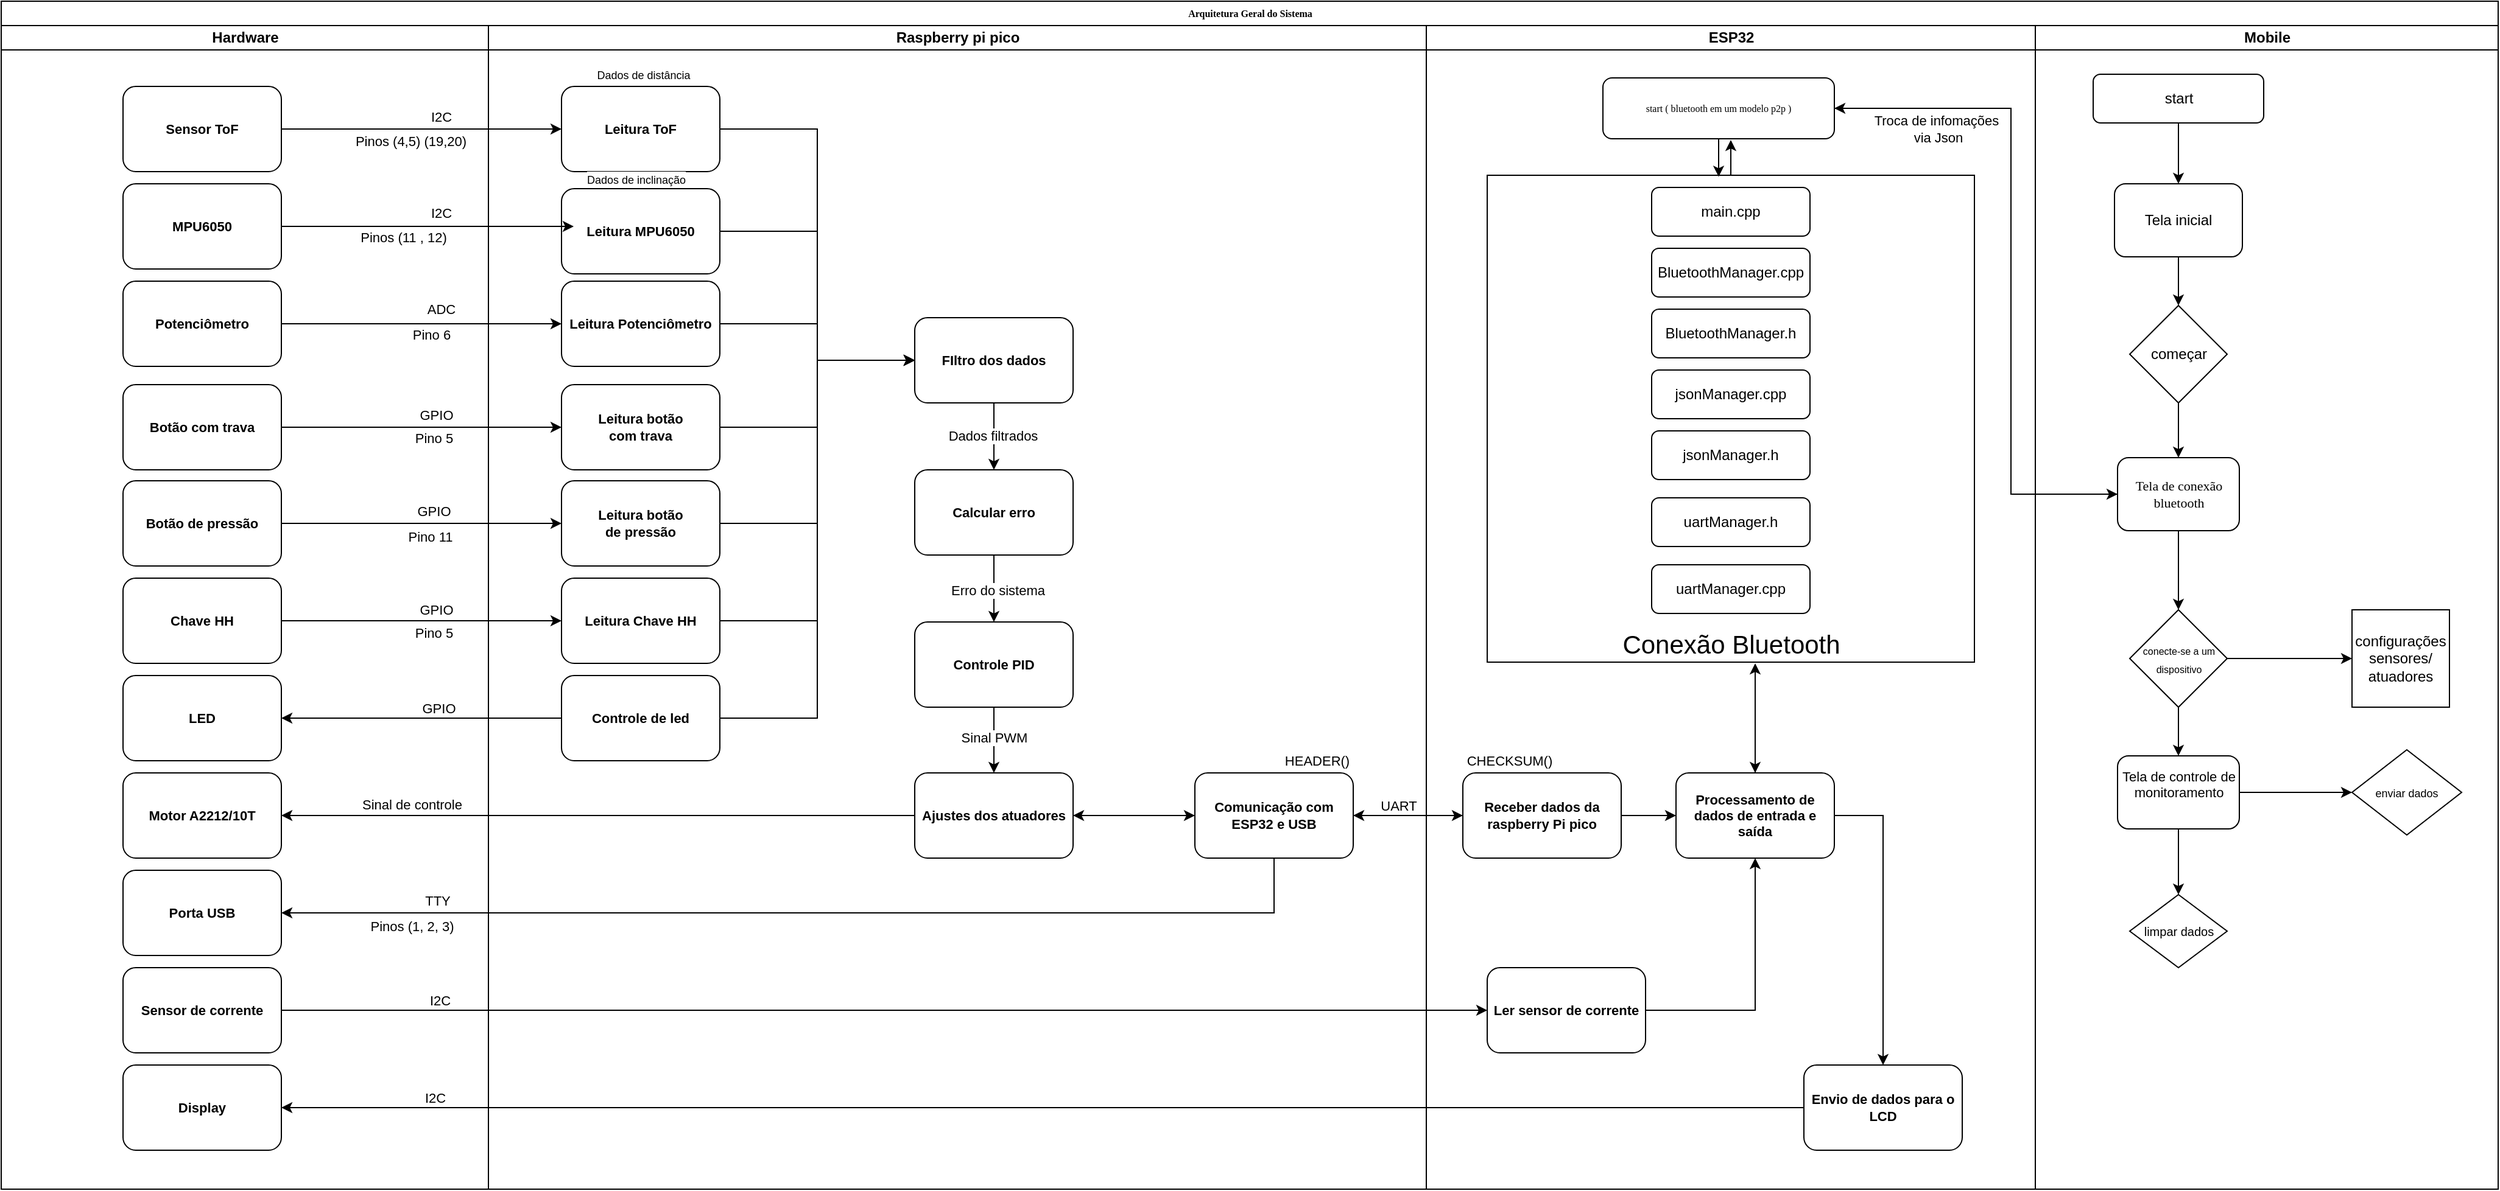 <mxfile version="26.0.3">
  <diagram name="Page-1" id="74e2e168-ea6b-b213-b513-2b3c1d86103e">
    <mxGraphModel dx="926" dy="465" grid="1" gridSize="10" guides="1" tooltips="1" connect="1" arrows="1" fold="1" page="1" pageScale="1" pageWidth="1100" pageHeight="850" background="none" math="0" shadow="0">
      <root>
        <mxCell id="0" />
        <mxCell id="1" parent="0" />
        <mxCell id="77e6c97f196da883-1" value="Arquitetura Geral do Sistema" style="swimlane;html=1;childLayout=stackLayout;startSize=20;rounded=0;shadow=0;labelBackgroundColor=none;strokeWidth=1;fontFamily=Verdana;fontSize=8;align=center;" parent="1" vertex="1">
          <mxGeometry x="130" y="10" width="2050" height="976" as="geometry" />
        </mxCell>
        <mxCell id="77e6c97f196da883-2" value="Hardware" style="swimlane;html=1;startSize=20;" parent="77e6c97f196da883-1" vertex="1">
          <mxGeometry y="20" width="400" height="956" as="geometry" />
        </mxCell>
        <mxCell id="rd5grbxoa9VTAp5XgY99-46" style="edgeStyle=orthogonalEdgeStyle;rounded=0;orthogonalLoop=1;jettySize=auto;html=1;entryX=0.5;entryY=0;entryDx=0;entryDy=0;" parent="77e6c97f196da883-2" source="rd5grbxoa9VTAp5XgY99-48" target="rd5grbxoa9VTAp5XgY99-51" edge="1">
          <mxGeometry relative="1" as="geometry" />
        </mxCell>
        <mxCell id="rd5grbxoa9VTAp5XgY99-47" value="Dados filtrados" style="edgeLabel;html=1;align=center;verticalAlign=middle;resizable=0;points=[];" parent="rd5grbxoa9VTAp5XgY99-46" vertex="1" connectable="0">
          <mxGeometry x="-0.018" y="-1" relative="1" as="geometry">
            <mxPoint as="offset" />
          </mxGeometry>
        </mxCell>
        <mxCell id="rd5grbxoa9VTAp5XgY99-48" value="&lt;b&gt;&lt;font face=&quot;Helvetica&quot; style=&quot;font-size: 11px;&quot;&gt;FIltro dos dados&lt;/font&gt;&lt;/b&gt;" style="rounded=1;whiteSpace=wrap;html=1;shadow=0;labelBackgroundColor=none;strokeWidth=1;fontFamily=Verdana;fontSize=8;align=center;" parent="77e6c97f196da883-2" vertex="1">
          <mxGeometry x="750" y="240" width="130" height="70" as="geometry" />
        </mxCell>
        <mxCell id="rd5grbxoa9VTAp5XgY99-49" style="edgeStyle=orthogonalEdgeStyle;rounded=0;orthogonalLoop=1;jettySize=auto;html=1;entryX=0.5;entryY=0;entryDx=0;entryDy=0;" parent="77e6c97f196da883-2" source="rd5grbxoa9VTAp5XgY99-51" target="rd5grbxoa9VTAp5XgY99-54" edge="1">
          <mxGeometry relative="1" as="geometry" />
        </mxCell>
        <mxCell id="rd5grbxoa9VTAp5XgY99-50" value="Erro do sistema" style="edgeLabel;html=1;align=center;verticalAlign=middle;resizable=0;points=[];" parent="rd5grbxoa9VTAp5XgY99-49" vertex="1" connectable="0">
          <mxGeometry x="0.042" y="3" relative="1" as="geometry">
            <mxPoint as="offset" />
          </mxGeometry>
        </mxCell>
        <mxCell id="rd5grbxoa9VTAp5XgY99-51" value="&lt;b&gt;&lt;font face=&quot;Helvetica&quot; style=&quot;font-size: 11px;&quot;&gt;Calcular erro&lt;/font&gt;&lt;/b&gt;" style="rounded=1;whiteSpace=wrap;html=1;shadow=0;labelBackgroundColor=none;strokeWidth=1;fontFamily=Verdana;fontSize=8;align=center;" parent="77e6c97f196da883-2" vertex="1">
          <mxGeometry x="750" y="365" width="130" height="70" as="geometry" />
        </mxCell>
        <mxCell id="rd5grbxoa9VTAp5XgY99-54" value="&lt;b&gt;&lt;font face=&quot;Helvetica&quot; style=&quot;font-size: 11px;&quot;&gt;Controle PID&lt;/font&gt;&lt;/b&gt;" style="rounded=1;whiteSpace=wrap;html=1;shadow=0;labelBackgroundColor=none;strokeWidth=1;fontFamily=Verdana;fontSize=8;align=center;" parent="77e6c97f196da883-2" vertex="1">
          <mxGeometry x="750" y="490" width="130" height="70" as="geometry" />
        </mxCell>
        <mxCell id="6l6oKo4YO-N1ud_WSS_a-44" value="&lt;b&gt;&lt;font face=&quot;Helvetica&quot; style=&quot;font-size: 11px;&quot;&gt;Sensor ToF&lt;/font&gt;&lt;/b&gt;" style="rounded=1;whiteSpace=wrap;html=1;shadow=0;labelBackgroundColor=none;strokeWidth=1;fontFamily=Verdana;fontSize=8;align=center;" vertex="1" parent="77e6c97f196da883-2">
          <mxGeometry x="100" y="50" width="130" height="70" as="geometry" />
        </mxCell>
        <mxCell id="6l6oKo4YO-N1ud_WSS_a-45" value="&lt;b&gt;&lt;font style=&quot;font-size: 11px;&quot; face=&quot;Helvetica&quot;&gt;MPU6050&lt;/font&gt;&lt;/b&gt;" style="rounded=1;whiteSpace=wrap;html=1;shadow=0;labelBackgroundColor=none;strokeWidth=1;fontFamily=Verdana;fontSize=8;align=center;" vertex="1" parent="77e6c97f196da883-2">
          <mxGeometry x="100" y="130" width="130" height="70" as="geometry" />
        </mxCell>
        <mxCell id="6l6oKo4YO-N1ud_WSS_a-46" value="&lt;b&gt;&lt;font style=&quot;font-size: 11px;&quot; face=&quot;Helvetica&quot;&gt;Potenciômetro&lt;/font&gt;&lt;/b&gt;" style="rounded=1;whiteSpace=wrap;html=1;shadow=0;labelBackgroundColor=none;strokeWidth=1;fontFamily=Verdana;fontSize=8;align=center;" vertex="1" parent="77e6c97f196da883-2">
          <mxGeometry x="100" y="210" width="130" height="70" as="geometry" />
        </mxCell>
        <mxCell id="6l6oKo4YO-N1ud_WSS_a-47" value="&lt;b&gt;&lt;font style=&quot;font-size: 11px;&quot; face=&quot;Helvetica&quot;&gt;Botão com trava&lt;/font&gt;&lt;/b&gt;" style="rounded=1;whiteSpace=wrap;html=1;shadow=0;labelBackgroundColor=none;strokeWidth=1;fontFamily=Verdana;fontSize=8;align=center;" vertex="1" parent="77e6c97f196da883-2">
          <mxGeometry x="100" y="295" width="130" height="70" as="geometry" />
        </mxCell>
        <mxCell id="6l6oKo4YO-N1ud_WSS_a-52" value="&lt;b&gt;&lt;font style=&quot;font-size: 11px;&quot; face=&quot;Helvetica&quot;&gt;Botão de pressão&lt;/font&gt;&lt;/b&gt;" style="rounded=1;whiteSpace=wrap;html=1;shadow=0;labelBackgroundColor=none;strokeWidth=1;fontFamily=Verdana;fontSize=8;align=center;" vertex="1" parent="77e6c97f196da883-2">
          <mxGeometry x="100" y="374" width="130" height="70" as="geometry" />
        </mxCell>
        <mxCell id="6l6oKo4YO-N1ud_WSS_a-53" value="&lt;b&gt;&lt;font style=&quot;font-size: 11px;&quot; face=&quot;Helvetica&quot;&gt;Chave HH&lt;/font&gt;&lt;/b&gt;" style="rounded=1;whiteSpace=wrap;html=1;shadow=0;labelBackgroundColor=none;strokeWidth=1;fontFamily=Verdana;fontSize=8;align=center;" vertex="1" parent="77e6c97f196da883-2">
          <mxGeometry x="100" y="454" width="130" height="70" as="geometry" />
        </mxCell>
        <mxCell id="6l6oKo4YO-N1ud_WSS_a-80" value="&lt;b&gt;&lt;font style=&quot;font-size: 11px;&quot; face=&quot;Helvetica&quot;&gt;LED&lt;/font&gt;&lt;/b&gt;" style="rounded=1;whiteSpace=wrap;html=1;shadow=0;labelBackgroundColor=none;strokeWidth=1;fontFamily=Verdana;fontSize=8;align=center;" vertex="1" parent="77e6c97f196da883-2">
          <mxGeometry x="100" y="534" width="130" height="70" as="geometry" />
        </mxCell>
        <mxCell id="6l6oKo4YO-N1ud_WSS_a-83" value="&lt;b&gt;&lt;font style=&quot;font-size: 11px;&quot; face=&quot;Helvetica&quot;&gt;Porta USB&lt;/font&gt;&lt;/b&gt;" style="rounded=1;whiteSpace=wrap;html=1;shadow=0;labelBackgroundColor=none;strokeWidth=1;fontFamily=Verdana;fontSize=8;align=center;" vertex="1" parent="77e6c97f196da883-2">
          <mxGeometry x="100" y="694" width="130" height="70" as="geometry" />
        </mxCell>
        <mxCell id="6l6oKo4YO-N1ud_WSS_a-84" value="&lt;b&gt;&lt;font style=&quot;font-size: 11px;&quot; face=&quot;Helvetica&quot;&gt;Motor A2212/10T&lt;/font&gt;&lt;/b&gt;" style="rounded=1;whiteSpace=wrap;html=1;shadow=0;labelBackgroundColor=none;strokeWidth=1;fontFamily=Verdana;fontSize=8;align=center;" vertex="1" parent="77e6c97f196da883-2">
          <mxGeometry x="100" y="614" width="130" height="70" as="geometry" />
        </mxCell>
        <mxCell id="6l6oKo4YO-N1ud_WSS_a-99" value="Pinos (11 , 12)" style="edgeLabel;html=1;align=center;verticalAlign=middle;resizable=0;points=[];" vertex="1" connectable="0" parent="77e6c97f196da883-2">
          <mxGeometry x="330" y="174" as="geometry" />
        </mxCell>
        <mxCell id="6l6oKo4YO-N1ud_WSS_a-100" value="Pino 6" style="edgeLabel;html=1;align=center;verticalAlign=middle;resizable=0;points=[];" vertex="1" connectable="0" parent="77e6c97f196da883-2">
          <mxGeometry x="353" y="254" as="geometry" />
        </mxCell>
        <mxCell id="6l6oKo4YO-N1ud_WSS_a-101" value="Pino 5" style="edgeLabel;html=1;align=center;verticalAlign=middle;resizable=0;points=[];" vertex="1" connectable="0" parent="77e6c97f196da883-2">
          <mxGeometry x="355" y="339" as="geometry" />
        </mxCell>
        <mxCell id="6l6oKo4YO-N1ud_WSS_a-104" value="GPIO" style="edgeLabel;html=1;align=center;verticalAlign=middle;resizable=0;points=[];" vertex="1" connectable="0" parent="77e6c97f196da883-2">
          <mxGeometry x="355" y="399" as="geometry" />
        </mxCell>
        <mxCell id="6l6oKo4YO-N1ud_WSS_a-105" value="Pino 11" style="edgeLabel;html=1;align=center;verticalAlign=middle;resizable=0;points=[];" vertex="1" connectable="0" parent="77e6c97f196da883-2">
          <mxGeometry x="368" y="335" as="geometry">
            <mxPoint x="-16" y="85" as="offset" />
          </mxGeometry>
        </mxCell>
        <mxCell id="6l6oKo4YO-N1ud_WSS_a-119" value="Pino 5" style="edgeLabel;html=1;align=center;verticalAlign=middle;resizable=0;points=[];" vertex="1" connectable="0" parent="77e6c97f196da883-2">
          <mxGeometry x="355" y="498.5" as="geometry" />
        </mxCell>
        <mxCell id="6l6oKo4YO-N1ud_WSS_a-120" value="GPIO" style="edgeLabel;html=1;align=center;verticalAlign=middle;resizable=0;points=[];" vertex="1" connectable="0" parent="77e6c97f196da883-2">
          <mxGeometry x="357" y="479.5" as="geometry" />
        </mxCell>
        <mxCell id="6l6oKo4YO-N1ud_WSS_a-124" value="GPIO" style="edgeLabel;html=1;align=center;verticalAlign=middle;resizable=0;points=[];" vertex="1" connectable="0" parent="77e6c97f196da883-2">
          <mxGeometry x="380" y="480" as="geometry">
            <mxPoint x="-21" y="81" as="offset" />
          </mxGeometry>
        </mxCell>
        <mxCell id="6l6oKo4YO-N1ud_WSS_a-136" value="Pinos (1, 2, 3)" style="edgeLabel;html=1;align=center;verticalAlign=middle;resizable=0;points=[];" vertex="1" connectable="0" parent="77e6c97f196da883-2">
          <mxGeometry x="337" y="740" as="geometry" />
        </mxCell>
        <mxCell id="6l6oKo4YO-N1ud_WSS_a-81" value="&lt;b&gt;&lt;font style=&quot;font-size: 11px;&quot; face=&quot;Helvetica&quot;&gt;Display&lt;/font&gt;&lt;/b&gt;" style="rounded=1;whiteSpace=wrap;html=1;shadow=0;labelBackgroundColor=none;strokeWidth=1;fontFamily=Verdana;fontSize=8;align=center;" vertex="1" parent="77e6c97f196da883-2">
          <mxGeometry x="100" y="854" width="130" height="70" as="geometry" />
        </mxCell>
        <mxCell id="6l6oKo4YO-N1ud_WSS_a-82" value="&lt;b&gt;&lt;font style=&quot;font-size: 11px;&quot; face=&quot;Helvetica&quot;&gt;Sensor de corrente&lt;/font&gt;&lt;/b&gt;" style="rounded=1;whiteSpace=wrap;html=1;shadow=0;labelBackgroundColor=none;strokeWidth=1;fontFamily=Verdana;fontSize=8;align=center;" vertex="1" parent="77e6c97f196da883-2">
          <mxGeometry x="100" y="774" width="130" height="70" as="geometry" />
        </mxCell>
        <mxCell id="77e6c97f196da883-3" value="Raspberry pi pico" style="swimlane;html=1;startSize=20;" parent="77e6c97f196da883-1" vertex="1">
          <mxGeometry x="400" y="20" width="770" height="956" as="geometry" />
        </mxCell>
        <mxCell id="rd5grbxoa9VTAp5XgY99-72" value="&lt;b&gt;&lt;font face=&quot;Helvetica&quot; style=&quot;font-size: 11px;&quot;&gt;Leitura Potenciômetro&lt;/font&gt;&lt;/b&gt;" style="rounded=1;whiteSpace=wrap;html=1;shadow=0;labelBackgroundColor=none;strokeWidth=1;fontFamily=Verdana;fontSize=8;align=center;" parent="77e6c97f196da883-3" vertex="1">
          <mxGeometry x="60" y="210" width="130" height="70" as="geometry" />
        </mxCell>
        <mxCell id="rd5grbxoa9VTAp5XgY99-70" value="&lt;b&gt;&lt;font face=&quot;Helvetica&quot; style=&quot;font-size: 11px;&quot;&gt;Leitura MPU6050&lt;/font&gt;&lt;/b&gt;" style="rounded=1;whiteSpace=wrap;html=1;shadow=0;labelBackgroundColor=none;strokeWidth=1;fontFamily=Verdana;fontSize=8;align=center;" parent="77e6c97f196da883-3" vertex="1">
          <mxGeometry x="60" y="134" width="130" height="70" as="geometry" />
        </mxCell>
        <mxCell id="rd5grbxoa9VTAp5XgY99-68" value="&lt;b&gt;&lt;font face=&quot;Helvetica&quot; style=&quot;font-size: 11px;&quot;&gt;Leitura ToF&lt;/font&gt;&lt;/b&gt;" style="rounded=1;whiteSpace=wrap;html=1;shadow=0;labelBackgroundColor=none;strokeWidth=1;fontFamily=Verdana;fontSize=8;align=center;" parent="77e6c97f196da883-3" vertex="1">
          <mxGeometry x="60" y="50" width="130" height="70" as="geometry" />
        </mxCell>
        <mxCell id="rd5grbxoa9VTAp5XgY99-83" value="&lt;font style=&quot;font-size: 9px;&quot;&gt;Dados de inclinação&lt;/font&gt;" style="edgeLabel;html=1;align=center;verticalAlign=middle;resizable=0;points=[];" parent="77e6c97f196da883-3" vertex="1" connectable="0">
          <mxGeometry x="134.998" y="28.0" as="geometry">
            <mxPoint x="-14" y="98" as="offset" />
          </mxGeometry>
        </mxCell>
        <mxCell id="6l6oKo4YO-N1ud_WSS_a-89" style="edgeStyle=orthogonalEdgeStyle;rounded=0;orthogonalLoop=1;jettySize=auto;html=1;entryX=0;entryY=0.5;entryDx=0;entryDy=0;" edge="1" parent="77e6c97f196da883-3" source="rd5grbxoa9VTAp5XgY99-58" target="rd5grbxoa9VTAp5XgY99-61">
          <mxGeometry relative="1" as="geometry" />
        </mxCell>
        <mxCell id="rd5grbxoa9VTAp5XgY99-58" value="&lt;b&gt;&lt;font face=&quot;Helvetica&quot; style=&quot;font-size: 11px;&quot;&gt;Ajustes dos atuadores&lt;/font&gt;&lt;/b&gt;" style="rounded=1;whiteSpace=wrap;html=1;shadow=0;labelBackgroundColor=none;strokeWidth=1;fontFamily=Verdana;fontSize=8;align=center;" parent="77e6c97f196da883-3" vertex="1">
          <mxGeometry x="350" y="614" width="130" height="70" as="geometry" />
        </mxCell>
        <mxCell id="6l6oKo4YO-N1ud_WSS_a-90" style="edgeStyle=orthogonalEdgeStyle;rounded=0;orthogonalLoop=1;jettySize=auto;html=1;exitX=0;exitY=0.5;exitDx=0;exitDy=0;entryX=1;entryY=0.5;entryDx=0;entryDy=0;" edge="1" parent="77e6c97f196da883-3" source="rd5grbxoa9VTAp5XgY99-61" target="rd5grbxoa9VTAp5XgY99-58">
          <mxGeometry relative="1" as="geometry" />
        </mxCell>
        <mxCell id="rd5grbxoa9VTAp5XgY99-61" value="&lt;b&gt;&lt;font face=&quot;Helvetica&quot; style=&quot;font-size: 11px;&quot;&gt;Comunicação com ESP32 e USB&lt;/font&gt;&lt;/b&gt;" style="rounded=1;whiteSpace=wrap;html=1;shadow=0;labelBackgroundColor=none;strokeWidth=1;fontFamily=Verdana;fontSize=8;align=center;" parent="77e6c97f196da883-3" vertex="1">
          <mxGeometry x="580" y="614" width="130" height="70" as="geometry" />
        </mxCell>
        <mxCell id="6l6oKo4YO-N1ud_WSS_a-94" value="&lt;b&gt;&lt;font face=&quot;Helvetica&quot; style=&quot;font-size: 11px;&quot;&gt;Leitura botão&lt;/font&gt;&lt;/b&gt;&lt;div&gt;&lt;b&gt;&lt;font face=&quot;Helvetica&quot; style=&quot;font-size: 11px;&quot;&gt;com trava&lt;/font&gt;&lt;/b&gt;&lt;/div&gt;" style="rounded=1;whiteSpace=wrap;html=1;shadow=0;labelBackgroundColor=none;strokeWidth=1;fontFamily=Verdana;fontSize=8;align=center;" vertex="1" parent="77e6c97f196da883-3">
          <mxGeometry x="60" y="295" width="130" height="70" as="geometry" />
        </mxCell>
        <mxCell id="6l6oKo4YO-N1ud_WSS_a-102" value="&lt;b&gt;&lt;font face=&quot;Helvetica&quot; style=&quot;font-size: 11px;&quot;&gt;Leitura botão&lt;/font&gt;&lt;/b&gt;&lt;div&gt;&lt;font face=&quot;Helvetica&quot;&gt;&lt;span style=&quot;font-size: 11px;&quot;&gt;&lt;b&gt;de pressão&lt;/b&gt;&lt;/span&gt;&lt;/font&gt;&lt;/div&gt;" style="rounded=1;whiteSpace=wrap;html=1;shadow=0;labelBackgroundColor=none;strokeWidth=1;fontFamily=Verdana;fontSize=8;align=center;" vertex="1" parent="77e6c97f196da883-3">
          <mxGeometry x="60" y="374" width="130" height="70" as="geometry" />
        </mxCell>
        <mxCell id="6l6oKo4YO-N1ud_WSS_a-117" value="&lt;b&gt;&lt;font face=&quot;Helvetica&quot; style=&quot;font-size: 11px;&quot;&gt;Leitura Chave HH&lt;/font&gt;&lt;/b&gt;" style="rounded=1;whiteSpace=wrap;html=1;shadow=0;labelBackgroundColor=none;strokeWidth=1;fontFamily=Verdana;fontSize=8;align=center;" vertex="1" parent="77e6c97f196da883-3">
          <mxGeometry x="60" y="454" width="130" height="70" as="geometry" />
        </mxCell>
        <mxCell id="6l6oKo4YO-N1ud_WSS_a-121" value="&lt;font face=&quot;Helvetica&quot;&gt;&lt;span style=&quot;font-size: 11px;&quot;&gt;&lt;b&gt;Controle de led&lt;/b&gt;&lt;/span&gt;&lt;/font&gt;" style="rounded=1;whiteSpace=wrap;html=1;shadow=0;labelBackgroundColor=none;strokeWidth=1;fontFamily=Verdana;fontSize=8;align=center;" vertex="1" parent="77e6c97f196da883-3">
          <mxGeometry x="60" y="534" width="130" height="70" as="geometry" />
        </mxCell>
        <mxCell id="6l6oKo4YO-N1ud_WSS_a-165" value="HEADER()" style="edgeLabel;html=1;align=center;verticalAlign=middle;resizable=0;points=[];" vertex="1" connectable="0" parent="77e6c97f196da883-3">
          <mxGeometry x="679.996" y="604" as="geometry" />
        </mxCell>
        <mxCell id="77e6c97f196da883-4" value="ESP32" style="swimlane;html=1;startSize=20;" parent="77e6c97f196da883-1" vertex="1">
          <mxGeometry x="1170" y="20" width="500" height="956" as="geometry" />
        </mxCell>
        <mxCell id="77e6c97f196da883-12" value="start ( bluetooth em um modelo p2p )" style="rounded=1;whiteSpace=wrap;html=1;shadow=0;labelBackgroundColor=none;strokeWidth=1;fontFamily=Verdana;fontSize=8;align=center;" parent="77e6c97f196da883-4" vertex="1">
          <mxGeometry x="145" y="43" width="190" height="50" as="geometry" />
        </mxCell>
        <mxCell id="6l6oKo4YO-N1ud_WSS_a-128" style="edgeStyle=orthogonalEdgeStyle;rounded=0;orthogonalLoop=1;jettySize=auto;html=1;" edge="1" parent="77e6c97f196da883-4" source="EIHCP6Te_2WNtkXNnex2-24">
          <mxGeometry relative="1" as="geometry">
            <mxPoint x="250" y="94" as="targetPoint" />
          </mxGeometry>
        </mxCell>
        <mxCell id="EIHCP6Te_2WNtkXNnex2-24" value="" style="whiteSpace=wrap;html=1;aspect=fixed;" parent="77e6c97f196da883-4" vertex="1">
          <mxGeometry x="50" y="123" width="400" height="400" as="geometry" />
        </mxCell>
        <mxCell id="EIHCP6Te_2WNtkXNnex2-21" value="BluetoothManager.cpp" style="rounded=1;whiteSpace=wrap;html=1;" parent="77e6c97f196da883-4" vertex="1">
          <mxGeometry x="185" y="183" width="130" height="40" as="geometry" />
        </mxCell>
        <mxCell id="EIHCP6Te_2WNtkXNnex2-20" value="main.cpp" style="rounded=1;whiteSpace=wrap;html=1;" parent="77e6c97f196da883-4" vertex="1">
          <mxGeometry x="185" y="133" width="130" height="40" as="geometry" />
        </mxCell>
        <mxCell id="EIHCP6Te_2WNtkXNnex2-23" value="BluetoothManager.h" style="rounded=1;whiteSpace=wrap;html=1;" parent="77e6c97f196da883-4" vertex="1">
          <mxGeometry x="185" y="233" width="130" height="40" as="geometry" />
        </mxCell>
        <mxCell id="6l6oKo4YO-N1ud_WSS_a-164" style="edgeStyle=orthogonalEdgeStyle;rounded=0;orthogonalLoop=1;jettySize=auto;html=1;exitX=1;exitY=0.5;exitDx=0;exitDy=0;entryX=0;entryY=0.5;entryDx=0;entryDy=0;" edge="1" parent="77e6c97f196da883-4" source="rd5grbxoa9VTAp5XgY99-209" target="6l6oKo4YO-N1ud_WSS_a-143">
          <mxGeometry relative="1" as="geometry" />
        </mxCell>
        <mxCell id="rd5grbxoa9VTAp5XgY99-209" value="&lt;b&gt;&lt;font face=&quot;Helvetica&quot; style=&quot;font-size: 11px;&quot;&gt;Receber dados da raspberry Pi pico&lt;/font&gt;&lt;/b&gt;" style="rounded=1;whiteSpace=wrap;html=1;shadow=0;labelBackgroundColor=none;strokeWidth=1;fontFamily=Verdana;fontSize=8;align=center;" parent="77e6c97f196da883-4" vertex="1">
          <mxGeometry x="30" y="614" width="130" height="70" as="geometry" />
        </mxCell>
        <mxCell id="nQf5nlVJl8QNq4PaR9QX-1" value="jsonManager.cpp" style="rounded=1;whiteSpace=wrap;html=1;" parent="77e6c97f196da883-4" vertex="1">
          <mxGeometry x="185" y="283" width="130" height="40" as="geometry" />
        </mxCell>
        <mxCell id="nQf5nlVJl8QNq4PaR9QX-3" value="jsonManager.h" style="rounded=1;whiteSpace=wrap;html=1;" parent="77e6c97f196da883-4" vertex="1">
          <mxGeometry x="185" y="333" width="130" height="40" as="geometry" />
        </mxCell>
        <mxCell id="nQf5nlVJl8QNq4PaR9QX-4" value="uartManager.h" style="rounded=1;whiteSpace=wrap;html=1;" parent="77e6c97f196da883-4" vertex="1">
          <mxGeometry x="185" y="388" width="130" height="40" as="geometry" />
        </mxCell>
        <mxCell id="nQf5nlVJl8QNq4PaR9QX-6" value="uartManager.cpp" style="rounded=1;whiteSpace=wrap;html=1;" parent="77e6c97f196da883-4" vertex="1">
          <mxGeometry x="185" y="443" width="130" height="40" as="geometry" />
        </mxCell>
        <mxCell id="6l6oKo4YO-N1ud_WSS_a-148" style="edgeStyle=orthogonalEdgeStyle;rounded=0;orthogonalLoop=1;jettySize=auto;html=1;entryX=0.5;entryY=0;entryDx=0;entryDy=0;" edge="1" parent="77e6c97f196da883-4" source="nQf5nlVJl8QNq4PaR9QX-7" target="6l6oKo4YO-N1ud_WSS_a-143">
          <mxGeometry relative="1" as="geometry">
            <Array as="points">
              <mxPoint x="270" y="554" />
              <mxPoint x="270" y="554" />
            </Array>
          </mxGeometry>
        </mxCell>
        <mxCell id="nQf5nlVJl8QNq4PaR9QX-7" value="&lt;font style=&quot;font-size: 21px;&quot;&gt;Conexão Bluetooth&lt;/font&gt;" style="text;html=1;align=center;verticalAlign=middle;resizable=0;points=[];autosize=1;strokeColor=none;fillColor=none;" parent="77e6c97f196da883-4" vertex="1">
          <mxGeometry x="150" y="488" width="200" height="40" as="geometry" />
        </mxCell>
        <mxCell id="6l6oKo4YO-N1ud_WSS_a-129" style="edgeStyle=orthogonalEdgeStyle;rounded=0;orthogonalLoop=1;jettySize=auto;html=1;entryX=0.475;entryY=0.003;entryDx=0;entryDy=0;entryPerimeter=0;" edge="1" parent="77e6c97f196da883-4" source="77e6c97f196da883-12" target="EIHCP6Te_2WNtkXNnex2-24">
          <mxGeometry relative="1" as="geometry" />
        </mxCell>
        <mxCell id="6l6oKo4YO-N1ud_WSS_a-137" value="&lt;b&gt;&lt;font face=&quot;Helvetica&quot; style=&quot;font-size: 11px;&quot;&gt;Envio de dados para o LCD&lt;/font&gt;&lt;/b&gt;" style="rounded=1;whiteSpace=wrap;html=1;shadow=0;labelBackgroundColor=none;strokeWidth=1;fontFamily=Verdana;fontSize=8;align=center;" vertex="1" parent="77e6c97f196da883-4">
          <mxGeometry x="310" y="854" width="130" height="70" as="geometry" />
        </mxCell>
        <mxCell id="6l6oKo4YO-N1ud_WSS_a-150" style="edgeStyle=orthogonalEdgeStyle;rounded=0;orthogonalLoop=1;jettySize=auto;html=1;entryX=0.5;entryY=1;entryDx=0;entryDy=0;" edge="1" parent="77e6c97f196da883-4" source="6l6oKo4YO-N1ud_WSS_a-138" target="6l6oKo4YO-N1ud_WSS_a-143">
          <mxGeometry relative="1" as="geometry" />
        </mxCell>
        <mxCell id="6l6oKo4YO-N1ud_WSS_a-138" value="&lt;font face=&quot;Helvetica&quot;&gt;&lt;span style=&quot;font-size: 11px;&quot;&gt;&lt;b&gt;Ler sensor de corrente&lt;/b&gt;&lt;/span&gt;&lt;/font&gt;" style="rounded=1;whiteSpace=wrap;html=1;shadow=0;labelBackgroundColor=none;strokeWidth=1;fontFamily=Verdana;fontSize=8;align=center;" vertex="1" parent="77e6c97f196da883-4">
          <mxGeometry x="50" y="774" width="130" height="70" as="geometry" />
        </mxCell>
        <mxCell id="6l6oKo4YO-N1ud_WSS_a-151" style="edgeStyle=orthogonalEdgeStyle;rounded=0;orthogonalLoop=1;jettySize=auto;html=1;entryX=0.5;entryY=0;entryDx=0;entryDy=0;" edge="1" parent="77e6c97f196da883-4" source="6l6oKo4YO-N1ud_WSS_a-143" target="6l6oKo4YO-N1ud_WSS_a-137">
          <mxGeometry relative="1" as="geometry">
            <Array as="points">
              <mxPoint x="375" y="649" />
            </Array>
          </mxGeometry>
        </mxCell>
        <mxCell id="6l6oKo4YO-N1ud_WSS_a-143" value="&lt;b&gt;&lt;font face=&quot;Helvetica&quot; style=&quot;font-size: 11px;&quot;&gt;Processamento de dados de entrada e saída&lt;/font&gt;&lt;/b&gt;" style="rounded=1;whiteSpace=wrap;html=1;shadow=0;labelBackgroundColor=none;strokeWidth=1;fontFamily=Verdana;fontSize=8;align=center;" vertex="1" parent="77e6c97f196da883-4">
          <mxGeometry x="205" y="614" width="130" height="70" as="geometry" />
        </mxCell>
        <mxCell id="6l6oKo4YO-N1ud_WSS_a-149" style="edgeStyle=orthogonalEdgeStyle;rounded=0;orthogonalLoop=1;jettySize=auto;html=1;exitX=0.5;exitY=0;exitDx=0;exitDy=0;" edge="1" parent="77e6c97f196da883-4" source="6l6oKo4YO-N1ud_WSS_a-143">
          <mxGeometry relative="1" as="geometry">
            <mxPoint x="270" y="524" as="targetPoint" />
          </mxGeometry>
        </mxCell>
        <mxCell id="6l6oKo4YO-N1ud_WSS_a-166" value="CHECKSUM()" style="edgeLabel;html=1;align=center;verticalAlign=middle;resizable=0;points=[];" vertex="1" connectable="0" parent="77e6c97f196da883-4">
          <mxGeometry x="67.996" y="604" as="geometry" />
        </mxCell>
        <mxCell id="77e6c97f196da883-5" value="Mobile" style="swimlane;html=1;startSize=20;" parent="77e6c97f196da883-1" vertex="1">
          <mxGeometry x="1670" y="20" width="380" height="956" as="geometry" />
        </mxCell>
        <mxCell id="EIHCP6Te_2WNtkXNnex2-10" style="edgeStyle=orthogonalEdgeStyle;rounded=0;orthogonalLoop=1;jettySize=auto;html=1;" parent="77e6c97f196da883-5" source="77e6c97f196da883-15" target="EIHCP6Te_2WNtkXNnex2-9" edge="1">
          <mxGeometry relative="1" as="geometry" />
        </mxCell>
        <mxCell id="77e6c97f196da883-15" value="Tela de conexão bluetooth" style="rounded=1;whiteSpace=wrap;html=1;shadow=0;labelBackgroundColor=none;strokeWidth=1;fontFamily=Verdana;fontSize=11;align=center;" parent="77e6c97f196da883-5" vertex="1">
          <mxGeometry x="67.5" y="355" width="100" height="60" as="geometry" />
        </mxCell>
        <mxCell id="EIHCP6Te_2WNtkXNnex2-5" style="edgeStyle=orthogonalEdgeStyle;rounded=0;orthogonalLoop=1;jettySize=auto;html=1;" parent="77e6c97f196da883-5" source="Emb8k73_Rz_PT35niENK-1" target="EIHCP6Te_2WNtkXNnex2-3" edge="1">
          <mxGeometry relative="1" as="geometry" />
        </mxCell>
        <mxCell id="Emb8k73_Rz_PT35niENK-1" value="&lt;div&gt;start&lt;/div&gt;" style="rounded=1;whiteSpace=wrap;html=1;" parent="77e6c97f196da883-5" vertex="1">
          <mxGeometry x="47.5" y="40" width="140" height="40" as="geometry" />
        </mxCell>
        <mxCell id="EIHCP6Te_2WNtkXNnex2-17" style="edgeStyle=orthogonalEdgeStyle;rounded=0;orthogonalLoop=1;jettySize=auto;html=1;" parent="77e6c97f196da883-5" source="EIHCP6Te_2WNtkXNnex2-1" target="EIHCP6Te_2WNtkXNnex2-16" edge="1">
          <mxGeometry relative="1" as="geometry" />
        </mxCell>
        <mxCell id="EIHCP6Te_2WNtkXNnex2-18" style="edgeStyle=orthogonalEdgeStyle;rounded=0;orthogonalLoop=1;jettySize=auto;html=1;" parent="77e6c97f196da883-5" source="EIHCP6Te_2WNtkXNnex2-1" target="EIHCP6Te_2WNtkXNnex2-15" edge="1">
          <mxGeometry relative="1" as="geometry" />
        </mxCell>
        <mxCell id="EIHCP6Te_2WNtkXNnex2-1" value="Tela de controle de monitoramento&lt;div&gt;&lt;br&gt;&lt;/div&gt;" style="rounded=1;whiteSpace=wrap;html=1;fontSize=11;" parent="77e6c97f196da883-5" vertex="1">
          <mxGeometry x="67.5" y="600" width="100" height="60" as="geometry" />
        </mxCell>
        <mxCell id="EIHCP6Te_2WNtkXNnex2-7" style="edgeStyle=orthogonalEdgeStyle;rounded=0;orthogonalLoop=1;jettySize=auto;html=1;" parent="77e6c97f196da883-5" source="EIHCP6Te_2WNtkXNnex2-3" target="EIHCP6Te_2WNtkXNnex2-6" edge="1">
          <mxGeometry relative="1" as="geometry" />
        </mxCell>
        <mxCell id="EIHCP6Te_2WNtkXNnex2-3" value="Tela inicial" style="rounded=1;whiteSpace=wrap;html=1;" parent="77e6c97f196da883-5" vertex="1">
          <mxGeometry x="65" y="130" width="105" height="60" as="geometry" />
        </mxCell>
        <mxCell id="EIHCP6Te_2WNtkXNnex2-8" style="edgeStyle=orthogonalEdgeStyle;rounded=0;orthogonalLoop=1;jettySize=auto;html=1;" parent="77e6c97f196da883-5" source="EIHCP6Te_2WNtkXNnex2-6" target="77e6c97f196da883-15" edge="1">
          <mxGeometry relative="1" as="geometry" />
        </mxCell>
        <mxCell id="EIHCP6Te_2WNtkXNnex2-6" value="começar" style="rhombus;whiteSpace=wrap;html=1;" parent="77e6c97f196da883-5" vertex="1">
          <mxGeometry x="77.5" y="230" width="80" height="80" as="geometry" />
        </mxCell>
        <mxCell id="EIHCP6Te_2WNtkXNnex2-11" style="edgeStyle=orthogonalEdgeStyle;rounded=0;orthogonalLoop=1;jettySize=auto;html=1;" parent="77e6c97f196da883-5" source="EIHCP6Te_2WNtkXNnex2-9" target="EIHCP6Te_2WNtkXNnex2-1" edge="1">
          <mxGeometry relative="1" as="geometry" />
        </mxCell>
        <mxCell id="EIHCP6Te_2WNtkXNnex2-14" style="edgeStyle=orthogonalEdgeStyle;rounded=0;orthogonalLoop=1;jettySize=auto;html=1;entryX=0;entryY=0.5;entryDx=0;entryDy=0;" parent="77e6c97f196da883-5" source="EIHCP6Te_2WNtkXNnex2-9" target="EIHCP6Te_2WNtkXNnex2-12" edge="1">
          <mxGeometry relative="1" as="geometry" />
        </mxCell>
        <mxCell id="EIHCP6Te_2WNtkXNnex2-9" value="&lt;font style=&quot;font-size: 8px;&quot;&gt;conecte-se a um dispositivo&lt;/font&gt;" style="rhombus;whiteSpace=wrap;html=1;" parent="77e6c97f196da883-5" vertex="1">
          <mxGeometry x="77.5" y="480" width="80" height="80" as="geometry" />
        </mxCell>
        <mxCell id="EIHCP6Te_2WNtkXNnex2-12" value="configurações&lt;div&gt;sensores/&lt;/div&gt;&lt;div&gt;atuadores&lt;/div&gt;" style="whiteSpace=wrap;html=1;aspect=fixed;" parent="77e6c97f196da883-5" vertex="1">
          <mxGeometry x="260" y="480" width="80" height="80" as="geometry" />
        </mxCell>
        <mxCell id="EIHCP6Te_2WNtkXNnex2-15" value="&lt;font style=&quot;font-size: 9px;&quot;&gt;enviar dados&lt;/font&gt;" style="rhombus;whiteSpace=wrap;html=1;" parent="77e6c97f196da883-5" vertex="1">
          <mxGeometry x="260" y="595" width="90" height="70" as="geometry" />
        </mxCell>
        <mxCell id="EIHCP6Te_2WNtkXNnex2-16" value="&lt;font style=&quot;font-size: 10px;&quot;&gt;limpar dados&lt;/font&gt;" style="rhombus;whiteSpace=wrap;html=1;" parent="77e6c97f196da883-5" vertex="1">
          <mxGeometry x="77.5" y="714" width="80" height="60" as="geometry" />
        </mxCell>
        <mxCell id="rd5grbxoa9VTAp5XgY99-132" style="edgeStyle=orthogonalEdgeStyle;rounded=0;orthogonalLoop=1;jettySize=auto;html=1;entryX=1;entryY=0.5;entryDx=0;entryDy=0;exitX=0;exitY=0.5;exitDx=0;exitDy=0;" parent="77e6c97f196da883-1" source="rd5grbxoa9VTAp5XgY99-58" target="6l6oKo4YO-N1ud_WSS_a-84" edge="1">
          <mxGeometry relative="1" as="geometry">
            <mxPoint x="520" y="725" as="sourcePoint" />
            <mxPoint x="540" y="675" as="targetPoint" />
          </mxGeometry>
        </mxCell>
        <mxCell id="rd5grbxoa9VTAp5XgY99-133" value="Sinal de controle" style="edgeLabel;html=1;align=center;verticalAlign=middle;resizable=0;points=[];" parent="rd5grbxoa9VTAp5XgY99-132" vertex="1" connectable="0">
          <mxGeometry x="0.678" relative="1" as="geometry">
            <mxPoint x="23" y="-9" as="offset" />
          </mxGeometry>
        </mxCell>
        <mxCell id="rd5grbxoa9VTAp5XgY99-71" style="edgeStyle=orthogonalEdgeStyle;rounded=0;orthogonalLoop=1;jettySize=auto;html=1;entryX=0;entryY=0.5;entryDx=0;entryDy=0;" parent="77e6c97f196da883-1" source="rd5grbxoa9VTAp5XgY99-72" target="rd5grbxoa9VTAp5XgY99-48" edge="1">
          <mxGeometry relative="1" as="geometry" />
        </mxCell>
        <mxCell id="rd5grbxoa9VTAp5XgY99-79" style="edgeStyle=orthogonalEdgeStyle;rounded=0;orthogonalLoop=1;jettySize=auto;html=1;entryX=0;entryY=0.5;entryDx=0;entryDy=0;exitX=1;exitY=0.5;exitDx=0;exitDy=0;" parent="77e6c97f196da883-1" source="6l6oKo4YO-N1ud_WSS_a-46" target="rd5grbxoa9VTAp5XgY99-72" edge="1">
          <mxGeometry relative="1" as="geometry">
            <mxPoint x="230" y="345" as="sourcePoint" />
          </mxGeometry>
        </mxCell>
        <mxCell id="rd5grbxoa9VTAp5XgY99-80" value="ADC" style="edgeLabel;html=1;align=center;verticalAlign=middle;resizable=0;points=[];" parent="rd5grbxoa9VTAp5XgY99-79" vertex="1" connectable="0">
          <mxGeometry x="0.273" y="4" relative="1" as="geometry">
            <mxPoint x="-16" y="-8" as="offset" />
          </mxGeometry>
        </mxCell>
        <mxCell id="rd5grbxoa9VTAp5XgY99-69" style="edgeStyle=orthogonalEdgeStyle;rounded=0;orthogonalLoop=1;jettySize=auto;html=1;exitX=1;exitY=0.5;exitDx=0;exitDy=0;entryX=0;entryY=0.5;entryDx=0;entryDy=0;" parent="77e6c97f196da883-1" source="rd5grbxoa9VTAp5XgY99-70" target="rd5grbxoa9VTAp5XgY99-48" edge="1">
          <mxGeometry relative="1" as="geometry" />
        </mxCell>
        <mxCell id="rd5grbxoa9VTAp5XgY99-66" style="edgeStyle=orthogonalEdgeStyle;rounded=0;orthogonalLoop=1;jettySize=auto;html=1;entryX=0;entryY=0.5;entryDx=0;entryDy=0;" parent="77e6c97f196da883-1" source="rd5grbxoa9VTAp5XgY99-68" target="rd5grbxoa9VTAp5XgY99-48" edge="1">
          <mxGeometry relative="1" as="geometry" />
        </mxCell>
        <mxCell id="rd5grbxoa9VTAp5XgY99-67" value="&lt;font style=&quot;font-size: 9px;&quot;&gt;Dados de distância&lt;/font&gt;" style="edgeLabel;html=1;align=center;verticalAlign=middle;resizable=0;points=[];" parent="rd5grbxoa9VTAp5XgY99-66" vertex="1" connectable="0">
          <mxGeometry x="-0.649" y="-1" relative="1" as="geometry">
            <mxPoint x="-125" y="-46" as="offset" />
          </mxGeometry>
        </mxCell>
        <mxCell id="6l6oKo4YO-N1ud_WSS_a-48" style="edgeStyle=orthogonalEdgeStyle;rounded=0;orthogonalLoop=1;jettySize=auto;html=1;entryX=0;entryY=0.5;entryDx=0;entryDy=0;" edge="1" parent="77e6c97f196da883-1" source="6l6oKo4YO-N1ud_WSS_a-44" target="rd5grbxoa9VTAp5XgY99-68">
          <mxGeometry relative="1" as="geometry" />
        </mxCell>
        <mxCell id="6l6oKo4YO-N1ud_WSS_a-49" value="I2C" style="edgeLabel;html=1;align=center;verticalAlign=middle;resizable=0;points=[];" vertex="1" connectable="0" parent="6l6oKo4YO-N1ud_WSS_a-48">
          <mxGeometry x="0.139" y="-2" relative="1" as="geometry">
            <mxPoint y="-12" as="offset" />
          </mxGeometry>
        </mxCell>
        <mxCell id="6l6oKo4YO-N1ud_WSS_a-93" value="Pinos (4,5) (19,20)" style="edgeLabel;html=1;align=center;verticalAlign=middle;resizable=0;points=[];" vertex="1" connectable="0" parent="6l6oKo4YO-N1ud_WSS_a-48">
          <mxGeometry x="-0.078" y="-2" relative="1" as="geometry">
            <mxPoint y="8" as="offset" />
          </mxGeometry>
        </mxCell>
        <mxCell id="6l6oKo4YO-N1ud_WSS_a-50" style="edgeStyle=orthogonalEdgeStyle;rounded=0;orthogonalLoop=1;jettySize=auto;html=1;entryX=0.077;entryY=0.443;entryDx=0;entryDy=0;entryPerimeter=0;" edge="1" parent="77e6c97f196da883-1" source="6l6oKo4YO-N1ud_WSS_a-45" target="rd5grbxoa9VTAp5XgY99-70">
          <mxGeometry relative="1" as="geometry" />
        </mxCell>
        <mxCell id="6l6oKo4YO-N1ud_WSS_a-51" value="I2C" style="edgeLabel;html=1;align=center;verticalAlign=middle;resizable=0;points=[];" vertex="1" connectable="0" parent="6l6oKo4YO-N1ud_WSS_a-50">
          <mxGeometry x="0.208" y="-3" relative="1" as="geometry">
            <mxPoint x="-14" y="-14" as="offset" />
          </mxGeometry>
        </mxCell>
        <mxCell id="rd5grbxoa9VTAp5XgY99-52" style="edgeStyle=orthogonalEdgeStyle;rounded=0;orthogonalLoop=1;jettySize=auto;html=1;" parent="77e6c97f196da883-1" source="rd5grbxoa9VTAp5XgY99-54" target="rd5grbxoa9VTAp5XgY99-58" edge="1">
          <mxGeometry relative="1" as="geometry" />
        </mxCell>
        <mxCell id="rd5grbxoa9VTAp5XgY99-53" value="Sinal PWM" style="edgeLabel;html=1;align=center;verticalAlign=middle;resizable=0;points=[];" parent="rd5grbxoa9VTAp5XgY99-52" vertex="1" connectable="0">
          <mxGeometry x="-0.088" relative="1" as="geometry">
            <mxPoint as="offset" />
          </mxGeometry>
        </mxCell>
        <mxCell id="6l6oKo4YO-N1ud_WSS_a-91" style="edgeStyle=orthogonalEdgeStyle;rounded=0;orthogonalLoop=1;jettySize=auto;html=1;entryX=0;entryY=0.5;entryDx=0;entryDy=0;" edge="1" parent="77e6c97f196da883-1" source="rd5grbxoa9VTAp5XgY99-61" target="rd5grbxoa9VTAp5XgY99-209">
          <mxGeometry relative="1" as="geometry" />
        </mxCell>
        <mxCell id="6l6oKo4YO-N1ud_WSS_a-92" style="edgeStyle=orthogonalEdgeStyle;rounded=0;orthogonalLoop=1;jettySize=auto;html=1;exitX=0;exitY=0.5;exitDx=0;exitDy=0;entryX=1;entryY=0.5;entryDx=0;entryDy=0;" edge="1" parent="77e6c97f196da883-1" source="rd5grbxoa9VTAp5XgY99-209" target="rd5grbxoa9VTAp5XgY99-61">
          <mxGeometry relative="1" as="geometry" />
        </mxCell>
        <mxCell id="6l6oKo4YO-N1ud_WSS_a-160" value="UART" style="edgeLabel;html=1;align=center;verticalAlign=middle;resizable=0;points=[];" vertex="1" connectable="0" parent="6l6oKo4YO-N1ud_WSS_a-92">
          <mxGeometry x="0.2" y="1" relative="1" as="geometry">
            <mxPoint x="1" y="-9" as="offset" />
          </mxGeometry>
        </mxCell>
        <mxCell id="6l6oKo4YO-N1ud_WSS_a-97" style="edgeStyle=orthogonalEdgeStyle;rounded=0;orthogonalLoop=1;jettySize=auto;html=1;entryX=0;entryY=0.5;entryDx=0;entryDy=0;" edge="1" parent="77e6c97f196da883-1" source="6l6oKo4YO-N1ud_WSS_a-47" target="6l6oKo4YO-N1ud_WSS_a-94">
          <mxGeometry relative="1" as="geometry" />
        </mxCell>
        <mxCell id="6l6oKo4YO-N1ud_WSS_a-98" value="GPIO" style="edgeLabel;html=1;align=center;verticalAlign=middle;resizable=0;points=[];" vertex="1" connectable="0" parent="6l6oKo4YO-N1ud_WSS_a-97">
          <mxGeometry x="0.226" y="-2" relative="1" as="geometry">
            <mxPoint x="-14" y="-12" as="offset" />
          </mxGeometry>
        </mxCell>
        <mxCell id="6l6oKo4YO-N1ud_WSS_a-103" style="edgeStyle=orthogonalEdgeStyle;rounded=0;orthogonalLoop=1;jettySize=auto;html=1;entryX=0;entryY=0.5;entryDx=0;entryDy=0;" edge="1" parent="77e6c97f196da883-1" source="6l6oKo4YO-N1ud_WSS_a-52" target="6l6oKo4YO-N1ud_WSS_a-102">
          <mxGeometry relative="1" as="geometry" />
        </mxCell>
        <mxCell id="6l6oKo4YO-N1ud_WSS_a-118" style="edgeStyle=orthogonalEdgeStyle;rounded=0;orthogonalLoop=1;jettySize=auto;html=1;" edge="1" parent="77e6c97f196da883-1" source="6l6oKo4YO-N1ud_WSS_a-53" target="6l6oKo4YO-N1ud_WSS_a-117">
          <mxGeometry relative="1" as="geometry" />
        </mxCell>
        <mxCell id="6l6oKo4YO-N1ud_WSS_a-122" style="edgeStyle=orthogonalEdgeStyle;rounded=0;orthogonalLoop=1;jettySize=auto;html=1;entryX=1;entryY=0.5;entryDx=0;entryDy=0;" edge="1" parent="77e6c97f196da883-1" source="6l6oKo4YO-N1ud_WSS_a-121" target="6l6oKo4YO-N1ud_WSS_a-80">
          <mxGeometry relative="1" as="geometry" />
        </mxCell>
        <mxCell id="6l6oKo4YO-N1ud_WSS_a-126" style="edgeStyle=orthogonalEdgeStyle;rounded=0;orthogonalLoop=1;jettySize=auto;html=1;entryX=0;entryY=0.5;entryDx=0;entryDy=0;" edge="1" parent="77e6c97f196da883-1" source="77e6c97f196da883-12" target="77e6c97f196da883-15">
          <mxGeometry relative="1" as="geometry">
            <Array as="points">
              <mxPoint x="1650" y="88" />
              <mxPoint x="1650" y="405" />
            </Array>
          </mxGeometry>
        </mxCell>
        <mxCell id="6l6oKo4YO-N1ud_WSS_a-127" style="edgeStyle=orthogonalEdgeStyle;rounded=0;orthogonalLoop=1;jettySize=auto;html=1;entryX=1;entryY=0.5;entryDx=0;entryDy=0;" edge="1" parent="77e6c97f196da883-1" source="77e6c97f196da883-15" target="77e6c97f196da883-12">
          <mxGeometry relative="1" as="geometry">
            <Array as="points">
              <mxPoint x="1650" y="405" />
              <mxPoint x="1650" y="88" />
            </Array>
          </mxGeometry>
        </mxCell>
        <mxCell id="6l6oKo4YO-N1ud_WSS_a-161" value="Troca de infomações&amp;nbsp;&lt;div&gt;via Json&lt;/div&gt;" style="edgeLabel;html=1;align=center;verticalAlign=middle;resizable=0;points=[];" vertex="1" connectable="0" parent="6l6oKo4YO-N1ud_WSS_a-127">
          <mxGeometry x="0.628" y="-1" relative="1" as="geometry">
            <mxPoint x="-17" y="18" as="offset" />
          </mxGeometry>
        </mxCell>
        <mxCell id="6l6oKo4YO-N1ud_WSS_a-134" style="edgeStyle=orthogonalEdgeStyle;rounded=0;orthogonalLoop=1;jettySize=auto;html=1;entryX=1;entryY=0.5;entryDx=0;entryDy=0;" edge="1" parent="77e6c97f196da883-1" source="rd5grbxoa9VTAp5XgY99-61" target="6l6oKo4YO-N1ud_WSS_a-83">
          <mxGeometry relative="1" as="geometry">
            <Array as="points">
              <mxPoint x="1045" y="749" />
            </Array>
          </mxGeometry>
        </mxCell>
        <mxCell id="6l6oKo4YO-N1ud_WSS_a-135" value="TTY" style="edgeLabel;html=1;align=center;verticalAlign=middle;resizable=0;points=[];" vertex="1" connectable="0" parent="6l6oKo4YO-N1ud_WSS_a-134">
          <mxGeometry x="0.651" y="2" relative="1" as="geometry">
            <mxPoint x="-22" y="-12" as="offset" />
          </mxGeometry>
        </mxCell>
        <mxCell id="6l6oKo4YO-N1ud_WSS_a-139" style="edgeStyle=orthogonalEdgeStyle;rounded=0;orthogonalLoop=1;jettySize=auto;html=1;entryX=0;entryY=0.5;entryDx=0;entryDy=0;" edge="1" parent="77e6c97f196da883-1" source="6l6oKo4YO-N1ud_WSS_a-82" target="6l6oKo4YO-N1ud_WSS_a-138">
          <mxGeometry relative="1" as="geometry" />
        </mxCell>
        <mxCell id="6l6oKo4YO-N1ud_WSS_a-153" value="I2C" style="edgeLabel;html=1;align=center;verticalAlign=middle;resizable=0;points=[];" vertex="1" connectable="0" parent="6l6oKo4YO-N1ud_WSS_a-139">
          <mxGeometry x="-0.788" y="-2" relative="1" as="geometry">
            <mxPoint x="25" y="-10" as="offset" />
          </mxGeometry>
        </mxCell>
        <mxCell id="6l6oKo4YO-N1ud_WSS_a-152" style="edgeStyle=orthogonalEdgeStyle;rounded=0;orthogonalLoop=1;jettySize=auto;html=1;" edge="1" parent="77e6c97f196da883-1" source="6l6oKo4YO-N1ud_WSS_a-137" target="6l6oKo4YO-N1ud_WSS_a-81">
          <mxGeometry relative="1" as="geometry" />
        </mxCell>
        <mxCell id="6l6oKo4YO-N1ud_WSS_a-154" value="I2C" style="edgeLabel;html=1;align=center;verticalAlign=middle;resizable=0;points=[];" vertex="1" connectable="0" parent="6l6oKo4YO-N1ud_WSS_a-152">
          <mxGeometry x="0.798" y="4" relative="1" as="geometry">
            <mxPoint y="-12" as="offset" />
          </mxGeometry>
        </mxCell>
        <mxCell id="6l6oKo4YO-N1ud_WSS_a-155" style="edgeStyle=orthogonalEdgeStyle;rounded=0;orthogonalLoop=1;jettySize=auto;html=1;" edge="1" parent="77e6c97f196da883-1" source="6l6oKo4YO-N1ud_WSS_a-94" target="rd5grbxoa9VTAp5XgY99-48">
          <mxGeometry relative="1" as="geometry" />
        </mxCell>
        <mxCell id="6l6oKo4YO-N1ud_WSS_a-156" style="edgeStyle=orthogonalEdgeStyle;rounded=0;orthogonalLoop=1;jettySize=auto;html=1;entryX=0;entryY=0.5;entryDx=0;entryDy=0;" edge="1" parent="77e6c97f196da883-1" source="6l6oKo4YO-N1ud_WSS_a-102" target="rd5grbxoa9VTAp5XgY99-48">
          <mxGeometry relative="1" as="geometry" />
        </mxCell>
        <mxCell id="6l6oKo4YO-N1ud_WSS_a-158" style="edgeStyle=orthogonalEdgeStyle;rounded=0;orthogonalLoop=1;jettySize=auto;html=1;entryX=0;entryY=0.5;entryDx=0;entryDy=0;" edge="1" parent="77e6c97f196da883-1" source="6l6oKo4YO-N1ud_WSS_a-117" target="rd5grbxoa9VTAp5XgY99-48">
          <mxGeometry relative="1" as="geometry" />
        </mxCell>
        <mxCell id="6l6oKo4YO-N1ud_WSS_a-159" style="edgeStyle=orthogonalEdgeStyle;rounded=0;orthogonalLoop=1;jettySize=auto;html=1;entryX=0;entryY=0.5;entryDx=0;entryDy=0;" edge="1" parent="77e6c97f196da883-1" source="6l6oKo4YO-N1ud_WSS_a-121" target="rd5grbxoa9VTAp5XgY99-48">
          <mxGeometry relative="1" as="geometry" />
        </mxCell>
      </root>
    </mxGraphModel>
  </diagram>
</mxfile>

